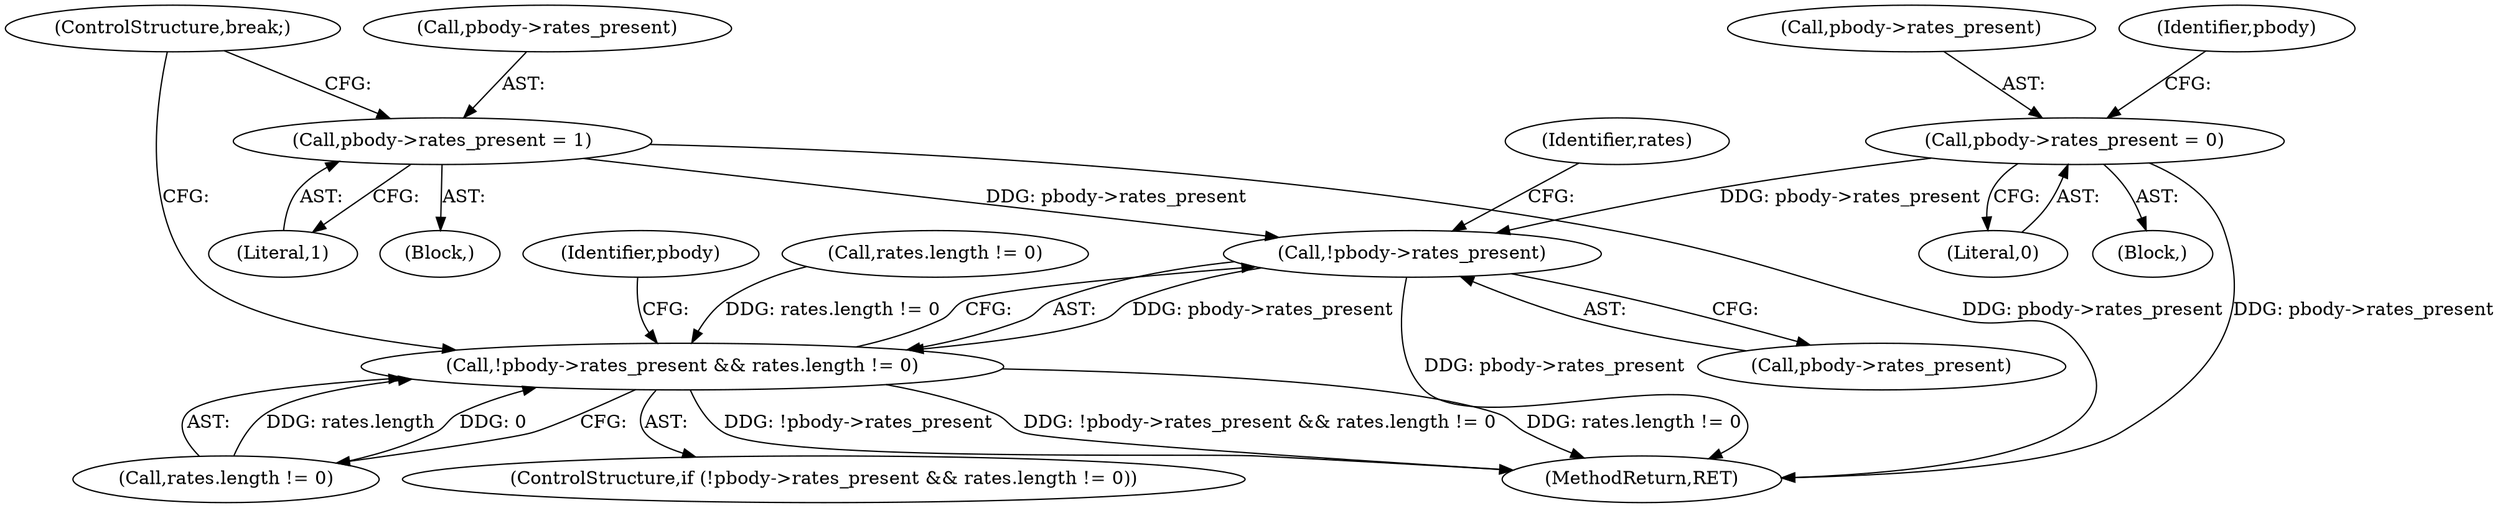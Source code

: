 digraph "0_tcpdump_5edf405d7ed9fc92f4f43e8a3d44baa4c6387562@pointer" {
"1000426" [label="(Call,!pbody->rates_present)"];
"1000441" [label="(Call,pbody->rates_present = 1)"];
"1000134" [label="(Call,pbody->rates_present = 0)"];
"1000425" [label="(Call,!pbody->rates_present && rates.length != 0)"];
"1000435" [label="(Block,)"];
"1000445" [label="(Literal,1)"];
"1000442" [label="(Call,pbody->rates_present)"];
"1000116" [label="(Block,)"];
"1000425" [label="(Call,!pbody->rates_present && rates.length != 0)"];
"1000441" [label="(Call,pbody->rates_present = 1)"];
"1000134" [label="(Call,pbody->rates_present = 0)"];
"1000446" [label="(ControlStructure,break;)"];
"1000426" [label="(Call,!pbody->rates_present)"];
"1000702" [label="(MethodReturn,RET)"];
"1000138" [label="(Literal,0)"];
"1000430" [label="(Call,rates.length != 0)"];
"1000141" [label="(Identifier,pbody)"];
"1000438" [label="(Identifier,pbody)"];
"1000386" [label="(Call,rates.length != 0)"];
"1000135" [label="(Call,pbody->rates_present)"];
"1000424" [label="(ControlStructure,if (!pbody->rates_present && rates.length != 0))"];
"1000432" [label="(Identifier,rates)"];
"1000427" [label="(Call,pbody->rates_present)"];
"1000426" -> "1000425"  [label="AST: "];
"1000426" -> "1000427"  [label="CFG: "];
"1000427" -> "1000426"  [label="AST: "];
"1000432" -> "1000426"  [label="CFG: "];
"1000425" -> "1000426"  [label="CFG: "];
"1000426" -> "1000702"  [label="DDG: pbody->rates_present"];
"1000426" -> "1000425"  [label="DDG: pbody->rates_present"];
"1000441" -> "1000426"  [label="DDG: pbody->rates_present"];
"1000134" -> "1000426"  [label="DDG: pbody->rates_present"];
"1000441" -> "1000435"  [label="AST: "];
"1000441" -> "1000445"  [label="CFG: "];
"1000442" -> "1000441"  [label="AST: "];
"1000445" -> "1000441"  [label="AST: "];
"1000446" -> "1000441"  [label="CFG: "];
"1000441" -> "1000702"  [label="DDG: pbody->rates_present"];
"1000134" -> "1000116"  [label="AST: "];
"1000134" -> "1000138"  [label="CFG: "];
"1000135" -> "1000134"  [label="AST: "];
"1000138" -> "1000134"  [label="AST: "];
"1000141" -> "1000134"  [label="CFG: "];
"1000134" -> "1000702"  [label="DDG: pbody->rates_present"];
"1000425" -> "1000424"  [label="AST: "];
"1000425" -> "1000430"  [label="CFG: "];
"1000430" -> "1000425"  [label="AST: "];
"1000438" -> "1000425"  [label="CFG: "];
"1000446" -> "1000425"  [label="CFG: "];
"1000425" -> "1000702"  [label="DDG: !pbody->rates_present"];
"1000425" -> "1000702"  [label="DDG: !pbody->rates_present && rates.length != 0"];
"1000425" -> "1000702"  [label="DDG: rates.length != 0"];
"1000386" -> "1000425"  [label="DDG: rates.length != 0"];
"1000430" -> "1000425"  [label="DDG: rates.length"];
"1000430" -> "1000425"  [label="DDG: 0"];
}
